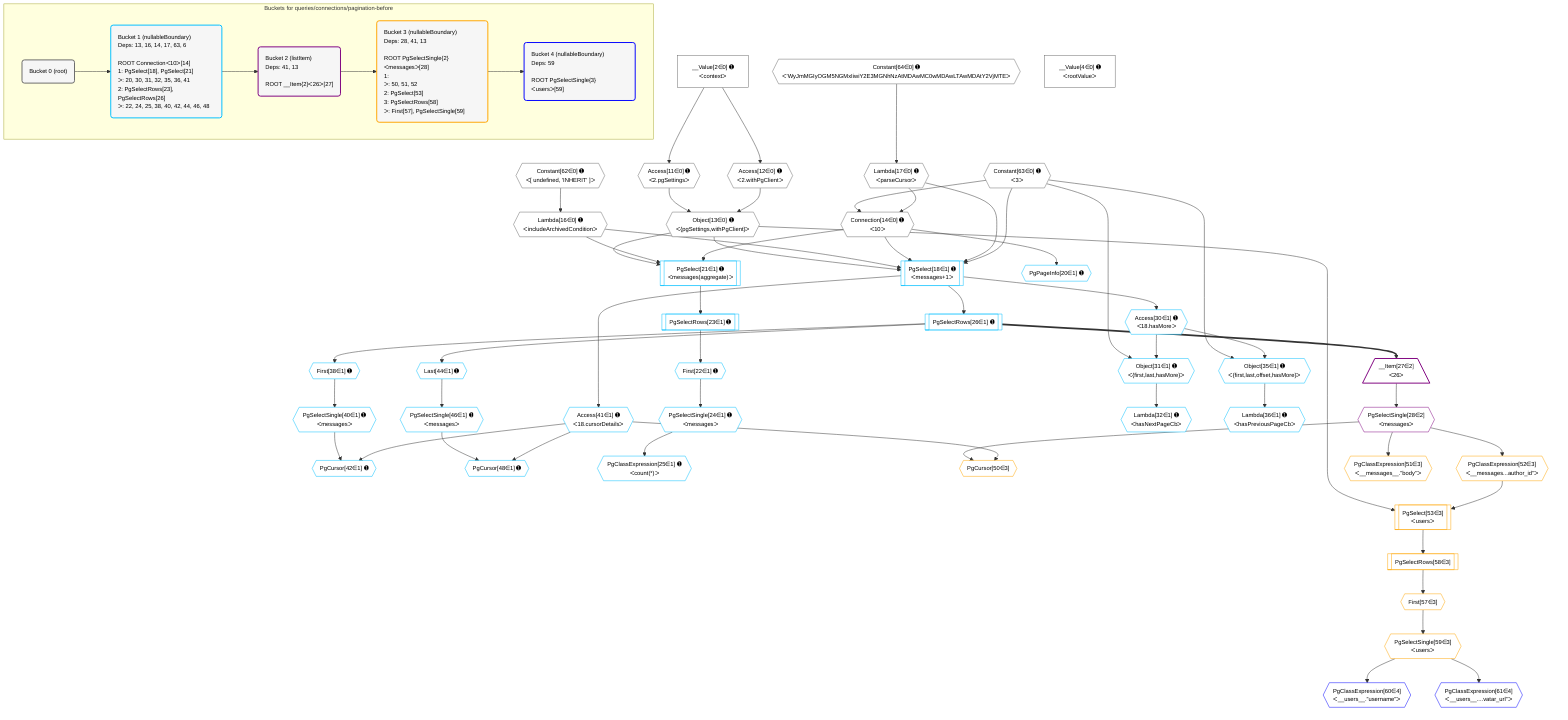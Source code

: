%%{init: {'themeVariables': { 'fontSize': '12px'}}}%%
graph TD
    classDef path fill:#eee,stroke:#000,color:#000
    classDef plan fill:#fff,stroke-width:1px,color:#000
    classDef itemplan fill:#fff,stroke-width:2px,color:#000
    classDef unbatchedplan fill:#dff,stroke-width:1px,color:#000
    classDef sideeffectplan fill:#fcc,stroke-width:2px,color:#000
    classDef bucket fill:#f6f6f6,color:#000,stroke-width:2px,text-align:left

    subgraph "Buckets for queries/connections/pagination-before"
    Bucket0("Bucket 0 (root)"):::bucket
    Bucket1("Bucket 1 (nullableBoundary)<br />Deps: 13, 16, 14, 17, 63, 6<br /><br />ROOT Connectionᐸ10ᐳ[14]<br />1: PgSelect[18], PgSelect[21]<br />ᐳ: 20, 30, 31, 32, 35, 36, 41<br />2: PgSelectRows[23], PgSelectRows[26]<br />ᐳ: 22, 24, 25, 38, 40, 42, 44, 46, 48"):::bucket
    Bucket2("Bucket 2 (listItem)<br />Deps: 41, 13<br /><br />ROOT __Item{2}ᐸ26ᐳ[27]"):::bucket
    Bucket3("Bucket 3 (nullableBoundary)<br />Deps: 28, 41, 13<br /><br />ROOT PgSelectSingle{2}ᐸmessagesᐳ[28]<br />1: <br />ᐳ: 50, 51, 52<br />2: PgSelect[53]<br />3: PgSelectRows[58]<br />ᐳ: First[57], PgSelectSingle[59]"):::bucket
    Bucket4("Bucket 4 (nullableBoundary)<br />Deps: 59<br /><br />ROOT PgSelectSingle{3}ᐸusersᐳ[59]"):::bucket
    end
    Bucket0 --> Bucket1
    Bucket1 --> Bucket2
    Bucket2 --> Bucket3
    Bucket3 --> Bucket4

    %% plan dependencies
    Object13{{"Object[13∈0] ➊<br />ᐸ{pgSettings,withPgClient}ᐳ"}}:::plan
    Access11{{"Access[11∈0] ➊<br />ᐸ2.pgSettingsᐳ"}}:::plan
    Access12{{"Access[12∈0] ➊<br />ᐸ2.withPgClientᐳ"}}:::plan
    Access11 & Access12 --> Object13
    Connection14{{"Connection[14∈0] ➊<br />ᐸ10ᐳ"}}:::plan
    Constant63{{"Constant[63∈0] ➊<br />ᐸ3ᐳ"}}:::plan
    Lambda17{{"Lambda[17∈0] ➊<br />ᐸparseCursorᐳ"}}:::plan
    Constant63 & Lambda17 --> Connection14
    __Value2["__Value[2∈0] ➊<br />ᐸcontextᐳ"]:::plan
    __Value2 --> Access11
    __Value2 --> Access12
    Lambda16{{"Lambda[16∈0] ➊<br />ᐸincludeArchivedConditionᐳ"}}:::plan
    Constant62{{"Constant[62∈0] ➊<br />ᐸ[ undefined, 'INHERIT' ]ᐳ"}}:::plan
    Constant62 --> Lambda16
    Constant64{{"Constant[64∈0] ➊<br />ᐸ'WyJmMGIyOGM5NGMxIiwiY2E3MGNhNzAtMDAwMC0wMDAwLTAwMDAtY2VjMTEᐳ"}}:::plan
    Constant64 --> Lambda17
    __Value4["__Value[4∈0] ➊<br />ᐸrootValueᐳ"]:::plan
    PgSelect18[["PgSelect[18∈1] ➊<br />ᐸmessages+1ᐳ"]]:::plan
    Object13 & Lambda16 & Connection14 & Lambda17 & Constant63 --> PgSelect18
    Object35{{"Object[35∈1] ➊<br />ᐸ{first,last,offset,hasMore}ᐳ"}}:::plan
    Access30{{"Access[30∈1] ➊<br />ᐸ18.hasMoreᐳ"}}:::plan
    Constant63 & Access30 --> Object35
    PgSelect21[["PgSelect[21∈1] ➊<br />ᐸmessages(aggregate)ᐳ"]]:::plan
    Object13 & Lambda16 & Connection14 --> PgSelect21
    Object31{{"Object[31∈1] ➊<br />ᐸ{first,last,hasMore}ᐳ"}}:::plan
    Constant63 & Access30 --> Object31
    PgCursor42{{"PgCursor[42∈1] ➊"}}:::plan
    PgSelectSingle40{{"PgSelectSingle[40∈1] ➊<br />ᐸmessagesᐳ"}}:::plan
    Access41{{"Access[41∈1] ➊<br />ᐸ18.cursorDetailsᐳ"}}:::plan
    PgSelectSingle40 & Access41 --> PgCursor42
    PgCursor48{{"PgCursor[48∈1] ➊"}}:::plan
    PgSelectSingle46{{"PgSelectSingle[46∈1] ➊<br />ᐸmessagesᐳ"}}:::plan
    PgSelectSingle46 & Access41 --> PgCursor48
    PgPageInfo20{{"PgPageInfo[20∈1] ➊"}}:::plan
    Connection14 --> PgPageInfo20
    First22{{"First[22∈1] ➊"}}:::plan
    PgSelectRows23[["PgSelectRows[23∈1] ➊"]]:::plan
    PgSelectRows23 --> First22
    PgSelect21 --> PgSelectRows23
    PgSelectSingle24{{"PgSelectSingle[24∈1] ➊<br />ᐸmessagesᐳ"}}:::plan
    First22 --> PgSelectSingle24
    PgClassExpression25{{"PgClassExpression[25∈1] ➊<br />ᐸcount(*)ᐳ"}}:::plan
    PgSelectSingle24 --> PgClassExpression25
    PgSelectRows26[["PgSelectRows[26∈1] ➊"]]:::plan
    PgSelect18 --> PgSelectRows26
    PgSelect18 --> Access30
    Lambda32{{"Lambda[32∈1] ➊<br />ᐸhasNextPageCbᐳ"}}:::plan
    Object31 --> Lambda32
    Lambda36{{"Lambda[36∈1] ➊<br />ᐸhasPreviousPageCbᐳ"}}:::plan
    Object35 --> Lambda36
    First38{{"First[38∈1] ➊"}}:::plan
    PgSelectRows26 --> First38
    First38 --> PgSelectSingle40
    PgSelect18 --> Access41
    Last44{{"Last[44∈1] ➊"}}:::plan
    PgSelectRows26 --> Last44
    Last44 --> PgSelectSingle46
    __Item27[/"__Item[27∈2]<br />ᐸ26ᐳ"\]:::itemplan
    PgSelectRows26 ==> __Item27
    PgSelectSingle28{{"PgSelectSingle[28∈2]<br />ᐸmessagesᐳ"}}:::plan
    __Item27 --> PgSelectSingle28
    PgCursor50{{"PgCursor[50∈3]"}}:::plan
    PgSelectSingle28 & Access41 --> PgCursor50
    PgSelect53[["PgSelect[53∈3]<br />ᐸusersᐳ"]]:::plan
    PgClassExpression52{{"PgClassExpression[52∈3]<br />ᐸ__messages...author_id”ᐳ"}}:::plan
    Object13 & PgClassExpression52 --> PgSelect53
    PgClassExpression51{{"PgClassExpression[51∈3]<br />ᐸ__messages__.”body”ᐳ"}}:::plan
    PgSelectSingle28 --> PgClassExpression51
    PgSelectSingle28 --> PgClassExpression52
    First57{{"First[57∈3]"}}:::plan
    PgSelectRows58[["PgSelectRows[58∈3]"]]:::plan
    PgSelectRows58 --> First57
    PgSelect53 --> PgSelectRows58
    PgSelectSingle59{{"PgSelectSingle[59∈3]<br />ᐸusersᐳ"}}:::plan
    First57 --> PgSelectSingle59
    PgClassExpression60{{"PgClassExpression[60∈4]<br />ᐸ__users__.”username”ᐳ"}}:::plan
    PgSelectSingle59 --> PgClassExpression60
    PgClassExpression61{{"PgClassExpression[61∈4]<br />ᐸ__users__....vatar_url”ᐳ"}}:::plan
    PgSelectSingle59 --> PgClassExpression61

    %% define steps
    classDef bucket0 stroke:#696969
    class Bucket0,__Value2,__Value4,Access11,Access12,Object13,Connection14,Lambda16,Lambda17,Constant62,Constant63,Constant64 bucket0
    classDef bucket1 stroke:#00bfff
    class Bucket1,PgSelect18,PgPageInfo20,PgSelect21,First22,PgSelectRows23,PgSelectSingle24,PgClassExpression25,PgSelectRows26,Access30,Object31,Lambda32,Object35,Lambda36,First38,PgSelectSingle40,Access41,PgCursor42,Last44,PgSelectSingle46,PgCursor48 bucket1
    classDef bucket2 stroke:#7f007f
    class Bucket2,__Item27,PgSelectSingle28 bucket2
    classDef bucket3 stroke:#ffa500
    class Bucket3,PgCursor50,PgClassExpression51,PgClassExpression52,PgSelect53,First57,PgSelectRows58,PgSelectSingle59 bucket3
    classDef bucket4 stroke:#0000ff
    class Bucket4,PgClassExpression60,PgClassExpression61 bucket4